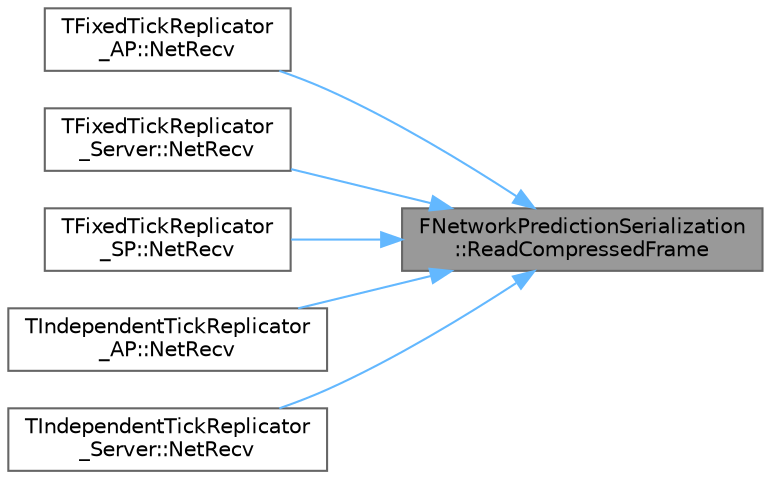 digraph "FNetworkPredictionSerialization::ReadCompressedFrame"
{
 // INTERACTIVE_SVG=YES
 // LATEX_PDF_SIZE
  bgcolor="transparent";
  edge [fontname=Helvetica,fontsize=10,labelfontname=Helvetica,labelfontsize=10];
  node [fontname=Helvetica,fontsize=10,shape=box,height=0.2,width=0.4];
  rankdir="RL";
  Node1 [id="Node000001",label="FNetworkPredictionSerialization\l::ReadCompressedFrame",height=0.2,width=0.4,color="gray40", fillcolor="grey60", style="filled", fontcolor="black",tooltip=" "];
  Node1 -> Node2 [id="edge1_Node000001_Node000002",dir="back",color="steelblue1",style="solid",tooltip=" "];
  Node2 [id="Node000002",label="TFixedTickReplicator\l_AP::NetRecv",height=0.2,width=0.4,color="grey40", fillcolor="white", style="filled",URL="$da/de3/classTFixedTickReplicator__AP.html#ac50f0d88a92817872ca0c1aa5788ea63",tooltip=" "];
  Node1 -> Node3 [id="edge2_Node000001_Node000003",dir="back",color="steelblue1",style="solid",tooltip=" "];
  Node3 [id="Node000003",label="TFixedTickReplicator\l_Server::NetRecv",height=0.2,width=0.4,color="grey40", fillcolor="white", style="filled",URL="$db/d1c/classTFixedTickReplicator__Server.html#aa3141c7a9fe2abb8935cb77d899a6712",tooltip=" "];
  Node1 -> Node4 [id="edge3_Node000001_Node000004",dir="back",color="steelblue1",style="solid",tooltip=" "];
  Node4 [id="Node000004",label="TFixedTickReplicator\l_SP::NetRecv",height=0.2,width=0.4,color="grey40", fillcolor="white", style="filled",URL="$d5/d68/classTFixedTickReplicator__SP.html#ac438184b644761af01550899c68be786",tooltip=" "];
  Node1 -> Node5 [id="edge4_Node000001_Node000005",dir="back",color="steelblue1",style="solid",tooltip=" "];
  Node5 [id="Node000005",label="TIndependentTickReplicator\l_AP::NetRecv",height=0.2,width=0.4,color="grey40", fillcolor="white", style="filled",URL="$d9/df1/classTIndependentTickReplicator__AP.html#adf2513b7cd11532525c697f1756997ca",tooltip=" "];
  Node1 -> Node6 [id="edge5_Node000001_Node000006",dir="back",color="steelblue1",style="solid",tooltip=" "];
  Node6 [id="Node000006",label="TIndependentTickReplicator\l_Server::NetRecv",height=0.2,width=0.4,color="grey40", fillcolor="white", style="filled",URL="$d3/d34/classTIndependentTickReplicator__Server.html#a7a28c4da489522c52d8922916f04ef2c",tooltip=" "];
}
